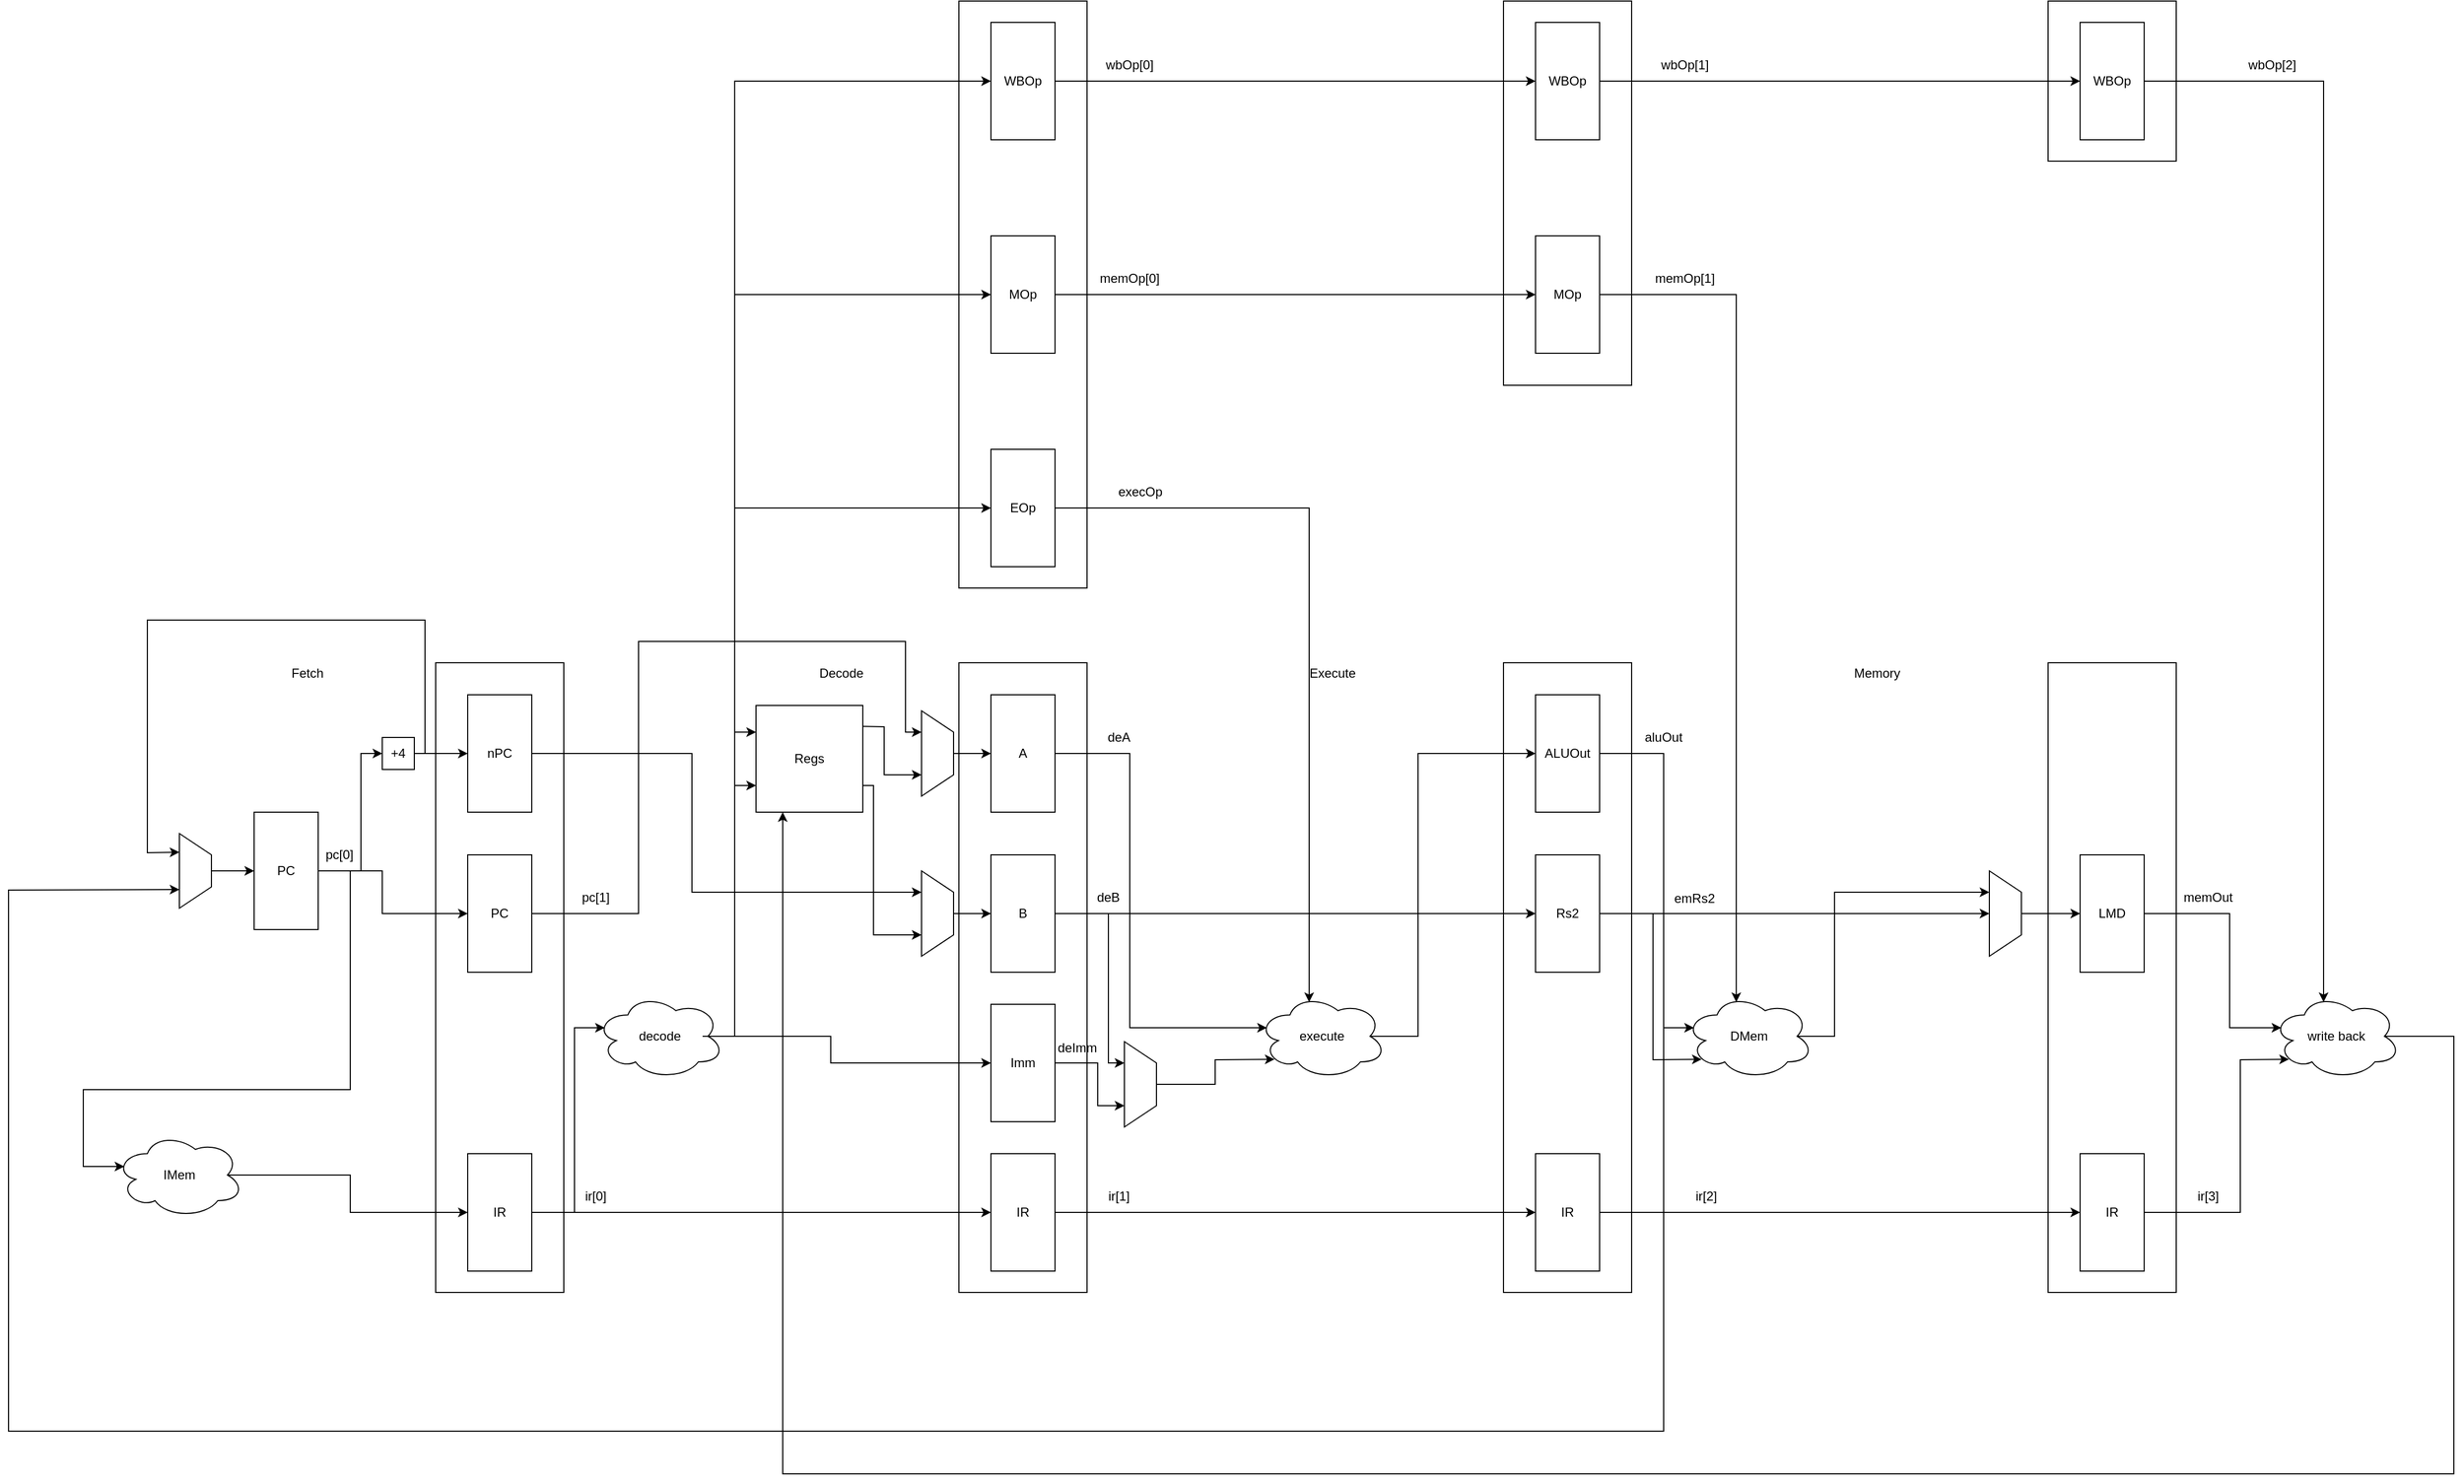 <mxfile version="13.10.9" type="device"><diagram id="rjslfYmRrGvUMFxRgw02" name="Page-1"><mxGraphModel dx="4405" dy="3085" grid="1" gridSize="10" guides="1" tooltips="1" connect="1" arrows="1" fold="1" page="1" pageScale="1" pageWidth="850" pageHeight="1100" math="0" shadow="0"><root><mxCell id="0"/><mxCell id="1" parent="0"/><mxCell id="c0_rUVyCOYq15wX1WuNW-47" value="" style="rounded=0;whiteSpace=wrap;html=1;" parent="1" vertex="1"><mxGeometry x="690" y="-380" width="120" height="550" as="geometry"/></mxCell><mxCell id="c0_rUVyCOYq15wX1WuNW-2" value="" style="rounded=0;whiteSpace=wrap;html=1;" parent="1" vertex="1"><mxGeometry x="200" y="240" width="120" height="590" as="geometry"/></mxCell><mxCell id="c0_rUVyCOYq15wX1WuNW-3" value="PC" style="rounded=0;whiteSpace=wrap;html=1;" parent="1" vertex="1"><mxGeometry x="30" y="380" width="60" height="110" as="geometry"/></mxCell><mxCell id="c0_rUVyCOYq15wX1WuNW-5" value="nPC" style="rounded=0;whiteSpace=wrap;html=1;" parent="1" vertex="1"><mxGeometry x="230" y="270" width="60" height="110" as="geometry"/></mxCell><mxCell id="c0_rUVyCOYq15wX1WuNW-6" value="PC" style="rounded=0;whiteSpace=wrap;html=1;" parent="1" vertex="1"><mxGeometry x="230" y="420" width="60" height="110" as="geometry"/></mxCell><mxCell id="c0_rUVyCOYq15wX1WuNW-7" value="IR" style="rounded=0;whiteSpace=wrap;html=1;" parent="1" vertex="1"><mxGeometry x="230" y="700" width="60" height="110" as="geometry"/></mxCell><mxCell id="c0_rUVyCOYq15wX1WuNW-8" value="" style="endArrow=classic;html=1;exitX=1;exitY=0.5;exitDx=0;exitDy=0;entryX=0;entryY=0.5;entryDx=0;entryDy=0;rounded=0;" parent="1" source="c0_rUVyCOYq15wX1WuNW-3" target="c0_rUVyCOYq15wX1WuNW-6" edge="1"><mxGeometry width="50" height="50" relative="1" as="geometry"><mxPoint x="260" y="650" as="sourcePoint"/><mxPoint x="310" y="600" as="targetPoint"/><Array as="points"><mxPoint x="150" y="435"/><mxPoint x="150" y="475"/></Array></mxGeometry></mxCell><mxCell id="c0_rUVyCOYq15wX1WuNW-9" value="pc[0]" style="text;html=1;strokeColor=none;fillColor=none;align=center;verticalAlign=middle;whiteSpace=wrap;rounded=0;" parent="1" vertex="1"><mxGeometry x="90" y="410" width="40" height="20" as="geometry"/></mxCell><mxCell id="c0_rUVyCOYq15wX1WuNW-11" value="" style="endArrow=classic;html=1;exitX=1;exitY=0.5;exitDx=0;exitDy=0;rounded=0;entryX=0.25;entryY=1;entryDx=0;entryDy=0;" parent="1" source="c0_rUVyCOYq15wX1WuNW-6" target="MYqD2lHEM1IarhBI02Sm-6" edge="1"><mxGeometry width="50" height="50" relative="1" as="geometry"><mxPoint x="340" y="480" as="sourcePoint"/><mxPoint x="631.41" y="530.4" as="targetPoint"/><Array as="points"><mxPoint x="390" y="475"/><mxPoint x="390" y="220"/><mxPoint x="640" y="220"/><mxPoint x="640" y="305"/></Array></mxGeometry></mxCell><mxCell id="c0_rUVyCOYq15wX1WuNW-12" value="pc[1]" style="text;html=1;strokeColor=none;fillColor=none;align=center;verticalAlign=middle;whiteSpace=wrap;rounded=0;" parent="1" vertex="1"><mxGeometry x="330" y="450" width="40" height="20" as="geometry"/></mxCell><mxCell id="c0_rUVyCOYq15wX1WuNW-13" value="Fetch" style="text;html=1;strokeColor=none;fillColor=none;align=center;verticalAlign=middle;whiteSpace=wrap;rounded=0;" parent="1" vertex="1"><mxGeometry x="60" y="240" width="40" height="20" as="geometry"/></mxCell><mxCell id="c0_rUVyCOYq15wX1WuNW-14" value="Decode" style="text;html=1;strokeColor=none;fillColor=none;align=center;verticalAlign=middle;whiteSpace=wrap;rounded=0;" parent="1" vertex="1"><mxGeometry x="560" y="240" width="40" height="20" as="geometry"/></mxCell><mxCell id="c0_rUVyCOYq15wX1WuNW-16" value="" style="rounded=0;whiteSpace=wrap;html=1;" parent="1" vertex="1"><mxGeometry x="690" y="240" width="120" height="590" as="geometry"/></mxCell><mxCell id="c0_rUVyCOYq15wX1WuNW-17" value="A" style="rounded=0;whiteSpace=wrap;html=1;" parent="1" vertex="1"><mxGeometry x="720" y="270" width="60" height="110" as="geometry"/></mxCell><mxCell id="c0_rUVyCOYq15wX1WuNW-18" value="B" style="rounded=0;whiteSpace=wrap;html=1;" parent="1" vertex="1"><mxGeometry x="720" y="420" width="60" height="110" as="geometry"/></mxCell><mxCell id="c0_rUVyCOYq15wX1WuNW-19" value="IR" style="rounded=0;whiteSpace=wrap;html=1;" parent="1" vertex="1"><mxGeometry x="720" y="700" width="60" height="110" as="geometry"/></mxCell><mxCell id="c0_rUVyCOYq15wX1WuNW-21" value="" style="endArrow=classic;html=1;exitX=1;exitY=0.5;exitDx=0;exitDy=0;entryX=0;entryY=0.5;entryDx=0;entryDy=0;rounded=0;" parent="1" source="c0_rUVyCOYq15wX1WuNW-7" target="c0_rUVyCOYq15wX1WuNW-19" edge="1"><mxGeometry width="50" height="50" relative="1" as="geometry"><mxPoint x="350" y="720" as="sourcePoint"/><mxPoint x="540" y="765" as="targetPoint"/><Array as="points"/></mxGeometry></mxCell><mxCell id="c0_rUVyCOYq15wX1WuNW-22" value="ir[0]" style="text;html=1;strokeColor=none;fillColor=none;align=center;verticalAlign=middle;whiteSpace=wrap;rounded=0;" parent="1" vertex="1"><mxGeometry x="330" y="730" width="40" height="20" as="geometry"/></mxCell><mxCell id="c0_rUVyCOYq15wX1WuNW-25" value="+4" style="whiteSpace=wrap;html=1;aspect=fixed;" parent="1" vertex="1"><mxGeometry x="150" y="310" width="30" height="30" as="geometry"/></mxCell><mxCell id="c0_rUVyCOYq15wX1WuNW-27" value="" style="endArrow=classic;html=1;exitX=1;exitY=0.5;exitDx=0;exitDy=0;entryX=0;entryY=0.5;entryDx=0;entryDy=0;rounded=0;" parent="1" source="c0_rUVyCOYq15wX1WuNW-25" target="c0_rUVyCOYq15wX1WuNW-5" edge="1"><mxGeometry width="50" height="50" relative="1" as="geometry"><mxPoint x="140" y="340" as="sourcePoint"/><mxPoint x="280" y="380" as="targetPoint"/><Array as="points"/></mxGeometry></mxCell><mxCell id="c0_rUVyCOYq15wX1WuNW-28" value="" style="endArrow=classic;html=1;exitX=1;exitY=0.5;exitDx=0;exitDy=0;entryX=0;entryY=0.5;entryDx=0;entryDy=0;rounded=0;" parent="1" source="c0_rUVyCOYq15wX1WuNW-3" target="c0_rUVyCOYq15wX1WuNW-25" edge="1"><mxGeometry width="50" height="50" relative="1" as="geometry"><mxPoint x="100" y="445" as="sourcePoint"/><mxPoint x="240" y="485" as="targetPoint"/><Array as="points"><mxPoint x="130" y="435"/><mxPoint x="130" y="325"/></Array></mxGeometry></mxCell><mxCell id="c0_rUVyCOYq15wX1WuNW-29" value="" style="endArrow=classic;html=1;rounded=0;entryX=0.25;entryY=1;entryDx=0;entryDy=0;" parent="1" target="c0_rUVyCOYq15wX1WuNW-44" edge="1"><mxGeometry width="50" height="50" relative="1" as="geometry"><mxPoint x="190" y="325" as="sourcePoint"/><mxPoint x="-40" y="410" as="targetPoint"/><Array as="points"><mxPoint x="190" y="325"/><mxPoint x="190" y="200"/><mxPoint x="-70" y="200"/><mxPoint x="-70" y="418"/></Array></mxGeometry></mxCell><mxCell id="c0_rUVyCOYq15wX1WuNW-30" value="Regs" style="whiteSpace=wrap;html=1;aspect=fixed;" parent="1" vertex="1"><mxGeometry x="500" y="280" width="100" height="100" as="geometry"/></mxCell><mxCell id="c0_rUVyCOYq15wX1WuNW-32" value="" style="endArrow=classic;html=1;exitX=1;exitY=0.75;exitDx=0;exitDy=0;rounded=0;entryX=0.75;entryY=1;entryDx=0;entryDy=0;" parent="1" source="c0_rUVyCOYq15wX1WuNW-30" target="MYqD2lHEM1IarhBI02Sm-10" edge="1"><mxGeometry width="50" height="50" relative="1" as="geometry"><mxPoint x="620" y="360" as="sourcePoint"/><mxPoint x="628.59" y="514.8" as="targetPoint"/><Array as="points"><mxPoint x="610" y="355"/><mxPoint x="610" y="495"/></Array></mxGeometry></mxCell><mxCell id="c0_rUVyCOYq15wX1WuNW-33" value="" style="endArrow=classic;html=1;rounded=0;entryX=0;entryY=0.5;entryDx=0;entryDy=0;exitX=0.5;exitY=0;exitDx=0;exitDy=0;" parent="1" source="MYqD2lHEM1IarhBI02Sm-6" target="c0_rUVyCOYq15wX1WuNW-17" edge="1"><mxGeometry width="50" height="50" relative="1" as="geometry"><mxPoint x="680" y="340" as="sourcePoint"/><mxPoint x="630" y="450" as="targetPoint"/><Array as="points"/></mxGeometry></mxCell><mxCell id="c0_rUVyCOYq15wX1WuNW-34" value="decode" style="ellipse;shape=cloud;whiteSpace=wrap;html=1;" parent="1" vertex="1"><mxGeometry x="350" y="550" width="120" height="80" as="geometry"/></mxCell><mxCell id="c0_rUVyCOYq15wX1WuNW-35" value="" style="endArrow=classic;html=1;exitX=1;exitY=0.5;exitDx=0;exitDy=0;entryX=0.07;entryY=0.4;entryDx=0;entryDy=0;rounded=0;entryPerimeter=0;" parent="1" source="c0_rUVyCOYq15wX1WuNW-7" target="c0_rUVyCOYq15wX1WuNW-34" edge="1"><mxGeometry width="50" height="50" relative="1" as="geometry"><mxPoint x="300" y="765" as="sourcePoint"/><mxPoint x="730" y="765" as="targetPoint"/><Array as="points"><mxPoint x="330" y="755"/><mxPoint x="330" y="582"/></Array></mxGeometry></mxCell><mxCell id="c0_rUVyCOYq15wX1WuNW-36" value="" style="endArrow=classic;html=1;exitX=0.875;exitY=0.5;exitDx=0;exitDy=0;entryX=0;entryY=0.25;entryDx=0;entryDy=0;rounded=0;exitPerimeter=0;" parent="1" source="c0_rUVyCOYq15wX1WuNW-34" target="c0_rUVyCOYq15wX1WuNW-30" edge="1"><mxGeometry width="50" height="50" relative="1" as="geometry"><mxPoint x="300" y="765" as="sourcePoint"/><mxPoint x="368.4" y="592" as="targetPoint"/><Array as="points"><mxPoint x="480" y="590"/><mxPoint x="480" y="305"/></Array></mxGeometry></mxCell><mxCell id="c0_rUVyCOYq15wX1WuNW-37" value="" style="endArrow=classic;html=1;exitX=0.875;exitY=0.5;exitDx=0;exitDy=0;entryX=0;entryY=0.75;entryDx=0;entryDy=0;rounded=0;exitPerimeter=0;" parent="1" source="c0_rUVyCOYq15wX1WuNW-34" target="c0_rUVyCOYq15wX1WuNW-30" edge="1"><mxGeometry width="50" height="50" relative="1" as="geometry"><mxPoint x="465" y="600" as="sourcePoint"/><mxPoint x="510" y="315" as="targetPoint"/><Array as="points"><mxPoint x="480" y="590"/><mxPoint x="480" y="355"/></Array></mxGeometry></mxCell><mxCell id="c0_rUVyCOYq15wX1WuNW-41" value="IMem" style="ellipse;shape=cloud;whiteSpace=wrap;html=1;" parent="1" vertex="1"><mxGeometry x="-100" y="680" width="120" height="80" as="geometry"/></mxCell><mxCell id="c0_rUVyCOYq15wX1WuNW-42" value="" style="endArrow=classic;html=1;exitX=1;exitY=0.5;exitDx=0;exitDy=0;entryX=0.07;entryY=0.4;entryDx=0;entryDy=0;rounded=0;entryPerimeter=0;" parent="1" source="c0_rUVyCOYq15wX1WuNW-3" target="c0_rUVyCOYq15wX1WuNW-41" edge="1"><mxGeometry width="50" height="50" relative="1" as="geometry"><mxPoint x="100" y="445" as="sourcePoint"/><mxPoint x="160" y="335" as="targetPoint"/><Array as="points"><mxPoint x="120" y="435"/><mxPoint x="120" y="640"/><mxPoint x="-130" y="640"/><mxPoint x="-130" y="712"/></Array></mxGeometry></mxCell><mxCell id="c0_rUVyCOYq15wX1WuNW-43" value="" style="endArrow=classic;html=1;exitX=0.875;exitY=0.5;exitDx=0;exitDy=0;entryX=0;entryY=0.5;entryDx=0;entryDy=0;rounded=0;exitPerimeter=0;" parent="1" source="c0_rUVyCOYq15wX1WuNW-41" target="c0_rUVyCOYq15wX1WuNW-7" edge="1"><mxGeometry width="50" height="50" relative="1" as="geometry"><mxPoint x="20" y="707.5" as="sourcePoint"/><mxPoint x="65" y="472.5" as="targetPoint"/><Array as="points"><mxPoint x="120" y="720"/><mxPoint x="120" y="755"/></Array></mxGeometry></mxCell><mxCell id="c0_rUVyCOYq15wX1WuNW-44" value="" style="shape=trapezoid;perimeter=trapezoidPerimeter;whiteSpace=wrap;html=1;fixedSize=1;rotation=90;" parent="1" vertex="1"><mxGeometry x="-60" y="420" width="70" height="30" as="geometry"/></mxCell><mxCell id="c0_rUVyCOYq15wX1WuNW-45" value="" style="endArrow=classic;html=1;exitX=0.5;exitY=0;exitDx=0;exitDy=0;entryX=0;entryY=0.5;entryDx=0;entryDy=0;rounded=0;" parent="1" source="c0_rUVyCOYq15wX1WuNW-44" target="c0_rUVyCOYq15wX1WuNW-3" edge="1"><mxGeometry width="50" height="50" relative="1" as="geometry"><mxPoint x="100" y="445" as="sourcePoint"/><mxPoint x="160" y="335" as="targetPoint"/><Array as="points"/></mxGeometry></mxCell><mxCell id="c0_rUVyCOYq15wX1WuNW-46" value="EOp" style="rounded=0;whiteSpace=wrap;html=1;" parent="1" vertex="1"><mxGeometry x="720" y="40" width="60" height="110" as="geometry"/></mxCell><mxCell id="c0_rUVyCOYq15wX1WuNW-48" value="MOp" style="rounded=0;whiteSpace=wrap;html=1;" parent="1" vertex="1"><mxGeometry x="720" y="-160" width="60" height="110" as="geometry"/></mxCell><mxCell id="c0_rUVyCOYq15wX1WuNW-49" value="WBOp" style="rounded=0;whiteSpace=wrap;html=1;" parent="1" vertex="1"><mxGeometry x="720" y="-360" width="60" height="110" as="geometry"/></mxCell><mxCell id="c0_rUVyCOYq15wX1WuNW-50" value="" style="endArrow=classic;html=1;exitX=0.875;exitY=0.5;exitDx=0;exitDy=0;entryX=0;entryY=0.5;entryDx=0;entryDy=0;rounded=0;exitPerimeter=0;" parent="1" source="c0_rUVyCOYq15wX1WuNW-34" target="c0_rUVyCOYq15wX1WuNW-46" edge="1"><mxGeometry width="50" height="50" relative="1" as="geometry"><mxPoint x="465.0" y="600" as="sourcePoint"/><mxPoint x="510.0" y="315" as="targetPoint"/><Array as="points"><mxPoint x="480" y="590"/><mxPoint x="480" y="95"/></Array></mxGeometry></mxCell><mxCell id="c0_rUVyCOYq15wX1WuNW-51" value="" style="endArrow=classic;html=1;exitX=0.875;exitY=0.5;exitDx=0;exitDy=0;entryX=0;entryY=0.5;entryDx=0;entryDy=0;rounded=0;exitPerimeter=0;" parent="1" source="c0_rUVyCOYq15wX1WuNW-34" target="c0_rUVyCOYq15wX1WuNW-48" edge="1"><mxGeometry width="50" height="50" relative="1" as="geometry"><mxPoint x="465.0" y="600" as="sourcePoint"/><mxPoint x="730.0" y="105" as="targetPoint"/><Array as="points"><mxPoint x="480" y="590"/><mxPoint x="480" y="-105"/></Array></mxGeometry></mxCell><mxCell id="c0_rUVyCOYq15wX1WuNW-52" value="" style="endArrow=classic;html=1;exitX=0.833;exitY=0.5;exitDx=0;exitDy=0;entryX=0;entryY=0.5;entryDx=0;entryDy=0;rounded=0;exitPerimeter=0;" parent="1" source="c0_rUVyCOYq15wX1WuNW-34" target="c0_rUVyCOYq15wX1WuNW-49" edge="1"><mxGeometry width="50" height="50" relative="1" as="geometry"><mxPoint x="465.0" y="600" as="sourcePoint"/><mxPoint x="730.0" y="-95" as="targetPoint"/><Array as="points"><mxPoint x="480" y="590"/><mxPoint x="480" y="-305"/></Array></mxGeometry></mxCell><mxCell id="c0_rUVyCOYq15wX1WuNW-53" value="" style="endArrow=classic;html=1;exitX=1;exitY=0.5;exitDx=0;exitDy=0;rounded=0;entryX=0.25;entryY=1;entryDx=0;entryDy=0;" parent="1" source="c0_rUVyCOYq15wX1WuNW-5" target="MYqD2lHEM1IarhBI02Sm-10" edge="1"><mxGeometry width="50" height="50" relative="1" as="geometry"><mxPoint x="300.0" y="485" as="sourcePoint"/><mxPoint x="629.79" y="494.0" as="targetPoint"/><Array as="points"><mxPoint x="440" y="325"/><mxPoint x="440" y="455"/></Array></mxGeometry></mxCell><mxCell id="c0_rUVyCOYq15wX1WuNW-55" value="Execute" style="text;html=1;strokeColor=none;fillColor=none;align=center;verticalAlign=middle;whiteSpace=wrap;rounded=0;" parent="1" vertex="1"><mxGeometry x="1020" y="240" width="40" height="20" as="geometry"/></mxCell><mxCell id="c0_rUVyCOYq15wX1WuNW-56" value="" style="rounded=0;whiteSpace=wrap;html=1;" parent="1" vertex="1"><mxGeometry x="1200" y="240" width="120" height="590" as="geometry"/></mxCell><mxCell id="c0_rUVyCOYq15wX1WuNW-57" value="ALUOut" style="rounded=0;whiteSpace=wrap;html=1;" parent="1" vertex="1"><mxGeometry x="1230" y="270" width="60" height="110" as="geometry"/></mxCell><mxCell id="c0_rUVyCOYq15wX1WuNW-58" value="Rs2" style="rounded=0;whiteSpace=wrap;html=1;" parent="1" vertex="1"><mxGeometry x="1230" y="420" width="60" height="110" as="geometry"/></mxCell><mxCell id="c0_rUVyCOYq15wX1WuNW-59" value="IR" style="rounded=0;whiteSpace=wrap;html=1;" parent="1" vertex="1"><mxGeometry x="1230" y="700" width="60" height="110" as="geometry"/></mxCell><mxCell id="c0_rUVyCOYq15wX1WuNW-64" value="execute" style="ellipse;shape=cloud;whiteSpace=wrap;html=1;" parent="1" vertex="1"><mxGeometry x="970" y="550" width="120" height="80" as="geometry"/></mxCell><mxCell id="c0_rUVyCOYq15wX1WuNW-65" value="" style="endArrow=classic;html=1;exitX=0.875;exitY=0.5;exitDx=0;exitDy=0;entryX=0;entryY=0.5;entryDx=0;entryDy=0;rounded=0;exitPerimeter=0;" parent="1" source="c0_rUVyCOYq15wX1WuNW-64" target="c0_rUVyCOYq15wX1WuNW-57" edge="1"><mxGeometry width="50" height="50" relative="1" as="geometry"><mxPoint x="810" y="765" as="sourcePoint"/><mxPoint x="1010.0" y="305" as="targetPoint"/><Array as="points"><mxPoint x="1120" y="590"/><mxPoint x="1120" y="325"/></Array></mxGeometry></mxCell><mxCell id="c0_rUVyCOYq15wX1WuNW-66" value="" style="endArrow=classic;html=1;exitX=1;exitY=0.5;exitDx=0;exitDy=0;entryX=0;entryY=0.5;entryDx=0;entryDy=0;rounded=0;" parent="1" source="c0_rUVyCOYq15wX1WuNW-18" target="c0_rUVyCOYq15wX1WuNW-58" edge="1"><mxGeometry width="50" height="50" relative="1" as="geometry"><mxPoint x="975" y="600" as="sourcePoint"/><mxPoint x="1140" y="522.5" as="targetPoint"/><Array as="points"/></mxGeometry></mxCell><mxCell id="c0_rUVyCOYq15wX1WuNW-69" value="" style="endArrow=classic;html=1;exitX=1;exitY=0.5;exitDx=0;exitDy=0;entryX=0.4;entryY=0.1;entryDx=0;entryDy=0;rounded=0;entryPerimeter=0;" parent="1" source="c0_rUVyCOYq15wX1WuNW-46" target="c0_rUVyCOYq15wX1WuNW-64" edge="1"><mxGeometry width="50" height="50" relative="1" as="geometry"><mxPoint x="465" y="600" as="sourcePoint"/><mxPoint x="730" y="105" as="targetPoint"/><Array as="points"><mxPoint x="1018" y="95"/></Array></mxGeometry></mxCell><mxCell id="c0_rUVyCOYq15wX1WuNW-70" value="" style="endArrow=classic;html=1;exitX=1;exitY=0.5;exitDx=0;exitDy=0;rounded=0;entryX=0.07;entryY=0.4;entryDx=0;entryDy=0;entryPerimeter=0;" parent="1" source="c0_rUVyCOYq15wX1WuNW-17" target="c0_rUVyCOYq15wX1WuNW-64" edge="1"><mxGeometry width="50" height="50" relative="1" as="geometry"><mxPoint x="300" y="335" as="sourcePoint"/><mxPoint x="640" y="497.5" as="targetPoint"/><Array as="points"><mxPoint x="850" y="325"/><mxPoint x="850" y="582"/></Array></mxGeometry></mxCell><mxCell id="c0_rUVyCOYq15wX1WuNW-71" value="" style="endArrow=classic;html=1;exitX=1;exitY=0.5;exitDx=0;exitDy=0;rounded=0;entryX=0.25;entryY=1;entryDx=0;entryDy=0;" parent="1" source="c0_rUVyCOYq15wX1WuNW-18" target="MYqD2lHEM1IarhBI02Sm-2" edge="1"><mxGeometry width="50" height="50" relative="1" as="geometry"><mxPoint x="300.0" y="485" as="sourcePoint"/><mxPoint x="640.0" y="532.5" as="targetPoint"/><Array as="points"><mxPoint x="830" y="475"/><mxPoint x="830" y="615"/></Array></mxGeometry></mxCell><mxCell id="c0_rUVyCOYq15wX1WuNW-72" value="" style="endArrow=classic;html=1;entryX=0;entryY=0.5;entryDx=0;entryDy=0;rounded=0;exitX=1;exitY=0.5;exitDx=0;exitDy=0;" parent="1" source="c0_rUVyCOYq15wX1WuNW-19" target="c0_rUVyCOYq15wX1WuNW-59" edge="1"><mxGeometry width="50" height="50" relative="1" as="geometry"><mxPoint x="780" y="752" as="sourcePoint"/><mxPoint x="1220" y="751.91" as="targetPoint"/><Array as="points"/></mxGeometry></mxCell><mxCell id="c0_rUVyCOYq15wX1WuNW-73" value="ir[1]" style="text;html=1;strokeColor=none;fillColor=none;align=center;verticalAlign=middle;whiteSpace=wrap;rounded=0;" parent="1" vertex="1"><mxGeometry x="820" y="730" width="40" height="20" as="geometry"/></mxCell><mxCell id="c0_rUVyCOYq15wX1WuNW-74" value="execOp" style="text;html=1;strokeColor=none;fillColor=none;align=center;verticalAlign=middle;whiteSpace=wrap;rounded=0;" parent="1" vertex="1"><mxGeometry x="840" y="70" width="40" height="20" as="geometry"/></mxCell><mxCell id="c0_rUVyCOYq15wX1WuNW-75" value="deA" style="text;html=1;strokeColor=none;fillColor=none;align=center;verticalAlign=middle;whiteSpace=wrap;rounded=0;" parent="1" vertex="1"><mxGeometry x="820" y="300" width="40" height="20" as="geometry"/></mxCell><mxCell id="c0_rUVyCOYq15wX1WuNW-76" value="deB" style="text;html=1;strokeColor=none;fillColor=none;align=center;verticalAlign=middle;whiteSpace=wrap;rounded=0;" parent="1" vertex="1"><mxGeometry x="810" y="450" width="40" height="20" as="geometry"/></mxCell><mxCell id="c0_rUVyCOYq15wX1WuNW-78" value="" style="rounded=0;whiteSpace=wrap;html=1;" parent="1" vertex="1"><mxGeometry x="1200" y="-380" width="120" height="360" as="geometry"/></mxCell><mxCell id="c0_rUVyCOYq15wX1WuNW-79" value="MOp" style="rounded=0;whiteSpace=wrap;html=1;" parent="1" vertex="1"><mxGeometry x="1230" y="-160" width="60" height="110" as="geometry"/></mxCell><mxCell id="c0_rUVyCOYq15wX1WuNW-80" value="WBOp" style="rounded=0;whiteSpace=wrap;html=1;" parent="1" vertex="1"><mxGeometry x="1230" y="-360" width="60" height="110" as="geometry"/></mxCell><mxCell id="c0_rUVyCOYq15wX1WuNW-82" value="" style="endArrow=classic;html=1;entryX=0;entryY=0.5;entryDx=0;entryDy=0;rounded=0;exitX=1;exitY=0.5;exitDx=0;exitDy=0;" parent="1" source="c0_rUVyCOYq15wX1WuNW-48" target="c0_rUVyCOYq15wX1WuNW-79" edge="1"><mxGeometry width="50" height="50" relative="1" as="geometry"><mxPoint x="780.0" y="-105" as="sourcePoint"/><mxPoint x="1230" y="-105" as="targetPoint"/><Array as="points"/></mxGeometry></mxCell><mxCell id="c0_rUVyCOYq15wX1WuNW-83" value="memOp[0]" style="text;html=1;strokeColor=none;fillColor=none;align=center;verticalAlign=middle;whiteSpace=wrap;rounded=0;" parent="1" vertex="1"><mxGeometry x="830" y="-130" width="40" height="20" as="geometry"/></mxCell><mxCell id="c0_rUVyCOYq15wX1WuNW-90" value="" style="endArrow=classic;html=1;entryX=0;entryY=0.5;entryDx=0;entryDy=0;rounded=0;exitX=1;exitY=0.5;exitDx=0;exitDy=0;" parent="1" source="c0_rUVyCOYq15wX1WuNW-49" target="c0_rUVyCOYq15wX1WuNW-80" edge="1"><mxGeometry width="50" height="50" relative="1" as="geometry"><mxPoint x="780" y="-305" as="sourcePoint"/><mxPoint x="1230" y="-305" as="targetPoint"/><Array as="points"/></mxGeometry></mxCell><mxCell id="c0_rUVyCOYq15wX1WuNW-91" value="wbOp[0]" style="text;html=1;strokeColor=none;fillColor=none;align=center;verticalAlign=middle;whiteSpace=wrap;rounded=0;" parent="1" vertex="1"><mxGeometry x="830" y="-330" width="40" height="20" as="geometry"/></mxCell><mxCell id="c0_rUVyCOYq15wX1WuNW-92" value="" style="endArrow=classic;html=1;exitX=0.875;exitY=0.5;exitDx=0;exitDy=0;entryX=0;entryY=0.5;entryDx=0;entryDy=0;rounded=0;exitPerimeter=0;" parent="1" source="c0_rUVyCOYq15wX1WuNW-34" target="MYqD2lHEM1IarhBI02Sm-1" edge="1"><mxGeometry width="50" height="50" relative="1" as="geometry"><mxPoint x="465.0" y="600" as="sourcePoint"/><mxPoint x="510.0" y="365" as="targetPoint"/><Array as="points"><mxPoint x="570" y="590"/><mxPoint x="570" y="615"/></Array></mxGeometry></mxCell><mxCell id="c0_rUVyCOYq15wX1WuNW-93" value="Memory" style="text;html=1;strokeColor=none;fillColor=none;align=center;verticalAlign=middle;whiteSpace=wrap;rounded=0;" parent="1" vertex="1"><mxGeometry x="1530" y="240" width="40" height="20" as="geometry"/></mxCell><mxCell id="c0_rUVyCOYq15wX1WuNW-94" value="" style="rounded=0;whiteSpace=wrap;html=1;" parent="1" vertex="1"><mxGeometry x="1710" y="240" width="120" height="590" as="geometry"/></mxCell><mxCell id="c0_rUVyCOYq15wX1WuNW-96" value="LMD" style="rounded=0;whiteSpace=wrap;html=1;" parent="1" vertex="1"><mxGeometry x="1740" y="420" width="60" height="110" as="geometry"/></mxCell><mxCell id="c0_rUVyCOYq15wX1WuNW-97" value="IR" style="rounded=0;whiteSpace=wrap;html=1;" parent="1" vertex="1"><mxGeometry x="1740" y="700" width="60" height="110" as="geometry"/></mxCell><mxCell id="c0_rUVyCOYq15wX1WuNW-98" value="DMem" style="ellipse;shape=cloud;whiteSpace=wrap;html=1;" parent="1" vertex="1"><mxGeometry x="1370" y="550" width="120" height="80" as="geometry"/></mxCell><mxCell id="c0_rUVyCOYq15wX1WuNW-99" value="" style="endArrow=classic;html=1;exitX=0.875;exitY=0.5;exitDx=0;exitDy=0;rounded=0;exitPerimeter=0;entryX=0.25;entryY=1;entryDx=0;entryDy=0;" parent="1" source="c0_rUVyCOYq15wX1WuNW-98" target="c0_rUVyCOYq15wX1WuNW-108" edge="1"><mxGeometry width="50" height="50" relative="1" as="geometry"><mxPoint x="1320" y="765" as="sourcePoint"/><mxPoint x="1650" y="460" as="targetPoint"/><Array as="points"><mxPoint x="1510" y="590"/><mxPoint x="1510" y="455"/></Array></mxGeometry></mxCell><mxCell id="c0_rUVyCOYq15wX1WuNW-100" value="" style="endArrow=classic;html=1;exitX=1;exitY=0.5;exitDx=0;exitDy=0;rounded=0;entryX=0.5;entryY=1;entryDx=0;entryDy=0;" parent="1" target="c0_rUVyCOYq15wX1WuNW-108" edge="1"><mxGeometry width="50" height="50" relative="1" as="geometry"><mxPoint x="1290" y="475" as="sourcePoint"/><mxPoint x="1590" y="475" as="targetPoint"/><Array as="points"/></mxGeometry></mxCell><mxCell id="c0_rUVyCOYq15wX1WuNW-101" value="" style="endArrow=classic;html=1;exitX=1;exitY=0.5;exitDx=0;exitDy=0;entryX=0.4;entryY=0.1;entryDx=0;entryDy=0;rounded=0;entryPerimeter=0;" parent="1" source="c0_rUVyCOYq15wX1WuNW-79" target="c0_rUVyCOYq15wX1WuNW-98" edge="1"><mxGeometry width="50" height="50" relative="1" as="geometry"><mxPoint x="1290" y="95" as="sourcePoint"/><mxPoint x="1240" y="105" as="targetPoint"/><Array as="points"><mxPoint x="1418" y="-105"/></Array></mxGeometry></mxCell><mxCell id="c0_rUVyCOYq15wX1WuNW-102" value="" style="endArrow=classic;html=1;entryX=0;entryY=0.5;entryDx=0;entryDy=0;rounded=0;exitX=1;exitY=0.5;exitDx=0;exitDy=0;" parent="1" target="c0_rUVyCOYq15wX1WuNW-97" edge="1"><mxGeometry width="50" height="50" relative="1" as="geometry"><mxPoint x="1290" y="755" as="sourcePoint"/><mxPoint x="1730" y="751.91" as="targetPoint"/><Array as="points"/></mxGeometry></mxCell><mxCell id="c0_rUVyCOYq15wX1WuNW-103" value="ir[2]" style="text;html=1;strokeColor=none;fillColor=none;align=center;verticalAlign=middle;whiteSpace=wrap;rounded=0;" parent="1" vertex="1"><mxGeometry x="1370" y="730" width="40" height="20" as="geometry"/></mxCell><mxCell id="c0_rUVyCOYq15wX1WuNW-104" value="memOp[1]" style="text;html=1;strokeColor=none;fillColor=none;align=center;verticalAlign=middle;whiteSpace=wrap;rounded=0;" parent="1" vertex="1"><mxGeometry x="1350" y="-130" width="40" height="20" as="geometry"/></mxCell><mxCell id="c0_rUVyCOYq15wX1WuNW-105" value="aluOut" style="text;html=1;strokeColor=none;fillColor=none;align=center;verticalAlign=middle;whiteSpace=wrap;rounded=0;" parent="1" vertex="1"><mxGeometry x="1330" y="300" width="40" height="20" as="geometry"/></mxCell><mxCell id="c0_rUVyCOYq15wX1WuNW-108" value="" style="shape=trapezoid;perimeter=trapezoidPerimeter;whiteSpace=wrap;html=1;fixedSize=1;rotation=90;" parent="1" vertex="1"><mxGeometry x="1630" y="460" width="80" height="30" as="geometry"/></mxCell><mxCell id="c0_rUVyCOYq15wX1WuNW-109" value="" style="endArrow=classic;html=1;exitX=0.5;exitY=0;exitDx=0;exitDy=0;rounded=0;entryX=0;entryY=0.5;entryDx=0;entryDy=0;" parent="1" source="c0_rUVyCOYq15wX1WuNW-108" target="c0_rUVyCOYq15wX1WuNW-96" edge="1"><mxGeometry width="50" height="50" relative="1" as="geometry"><mxPoint x="1300" y="485" as="sourcePoint"/><mxPoint x="1600" y="485" as="targetPoint"/><Array as="points"/></mxGeometry></mxCell><mxCell id="c0_rUVyCOYq15wX1WuNW-113" value="" style="rounded=0;whiteSpace=wrap;html=1;" parent="1" vertex="1"><mxGeometry x="1710" y="-380" width="120" height="150" as="geometry"/></mxCell><mxCell id="c0_rUVyCOYq15wX1WuNW-114" value="WBOp" style="rounded=0;whiteSpace=wrap;html=1;" parent="1" vertex="1"><mxGeometry x="1740" y="-360" width="60" height="110" as="geometry"/></mxCell><mxCell id="c0_rUVyCOYq15wX1WuNW-115" value="" style="endArrow=classic;html=1;entryX=0;entryY=0.5;entryDx=0;entryDy=0;rounded=0;exitX=1;exitY=0.5;exitDx=0;exitDy=0;" parent="1" source="c0_rUVyCOYq15wX1WuNW-80" target="c0_rUVyCOYq15wX1WuNW-114" edge="1"><mxGeometry width="50" height="50" relative="1" as="geometry"><mxPoint x="1300" y="-305" as="sourcePoint"/><mxPoint x="1750" y="-305" as="targetPoint"/><Array as="points"/></mxGeometry></mxCell><mxCell id="c0_rUVyCOYq15wX1WuNW-116" value="wbOp[1]" style="text;html=1;strokeColor=none;fillColor=none;align=center;verticalAlign=middle;whiteSpace=wrap;rounded=0;" parent="1" vertex="1"><mxGeometry x="1350" y="-330" width="40" height="20" as="geometry"/></mxCell><mxCell id="c0_rUVyCOYq15wX1WuNW-117" value="" style="endArrow=classic;html=1;exitX=1;exitY=0.5;exitDx=0;exitDy=0;entryX=0.07;entryY=0.4;entryDx=0;entryDy=0;rounded=0;entryPerimeter=0;" parent="1" source="c0_rUVyCOYq15wX1WuNW-57" target="c0_rUVyCOYq15wX1WuNW-98" edge="1"><mxGeometry width="50" height="50" relative="1" as="geometry"><mxPoint x="1300" y="-95" as="sourcePoint"/><mxPoint x="1428.0" y="568" as="targetPoint"/><Array as="points"><mxPoint x="1350" y="325"/><mxPoint x="1350" y="582"/></Array></mxGeometry></mxCell><mxCell id="c0_rUVyCOYq15wX1WuNW-118" value="" style="endArrow=classic;html=1;exitX=1;exitY=0.5;exitDx=0;exitDy=0;entryX=0.13;entryY=0.77;entryDx=0;entryDy=0;rounded=0;entryPerimeter=0;" parent="1" source="c0_rUVyCOYq15wX1WuNW-58" target="c0_rUVyCOYq15wX1WuNW-98" edge="1"><mxGeometry width="50" height="50" relative="1" as="geometry"><mxPoint x="1300" y="335" as="sourcePoint"/><mxPoint x="1388.4" y="592" as="targetPoint"/><Array as="points"><mxPoint x="1340" y="475"/><mxPoint x="1340" y="612"/></Array></mxGeometry></mxCell><mxCell id="c0_rUVyCOYq15wX1WuNW-120" value="emRs2" style="text;html=1;strokeColor=none;fillColor=none;align=center;verticalAlign=middle;whiteSpace=wrap;rounded=0;" parent="1" vertex="1"><mxGeometry x="1359" y="451" width="40" height="20" as="geometry"/></mxCell><mxCell id="c0_rUVyCOYq15wX1WuNW-122" value="" style="endArrow=classic;html=1;exitX=1;exitY=0.5;exitDx=0;exitDy=0;rounded=0;entryX=0.75;entryY=1;entryDx=0;entryDy=0;" parent="1" source="c0_rUVyCOYq15wX1WuNW-57" target="c0_rUVyCOYq15wX1WuNW-44" edge="1"><mxGeometry width="50" height="50" relative="1" as="geometry"><mxPoint x="1300" y="335" as="sourcePoint"/><mxPoint x="-184" y="960" as="targetPoint"/><Array as="points"><mxPoint x="1350" y="325"/><mxPoint x="1350" y="960"/><mxPoint x="-200" y="960"/><mxPoint x="-200" y="453"/></Array></mxGeometry></mxCell><mxCell id="c0_rUVyCOYq15wX1WuNW-124" value="write back" style="ellipse;shape=cloud;whiteSpace=wrap;html=1;" parent="1" vertex="1"><mxGeometry x="1920" y="550" width="120" height="80" as="geometry"/></mxCell><mxCell id="c0_rUVyCOYq15wX1WuNW-125" value="" style="endArrow=classic;html=1;exitX=1;exitY=0.5;exitDx=0;exitDy=0;entryX=0.4;entryY=0.1;entryDx=0;entryDy=0;rounded=0;entryPerimeter=0;" parent="1" source="c0_rUVyCOYq15wX1WuNW-114" target="c0_rUVyCOYq15wX1WuNW-124" edge="1"><mxGeometry width="50" height="50" relative="1" as="geometry"><mxPoint x="1840" y="-105" as="sourcePoint"/><mxPoint x="1790" y="105" as="targetPoint"/><Array as="points"><mxPoint x="1968" y="-305"/></Array></mxGeometry></mxCell><mxCell id="c0_rUVyCOYq15wX1WuNW-126" value="wbOp[2]" style="text;html=1;strokeColor=none;fillColor=none;align=center;verticalAlign=middle;whiteSpace=wrap;rounded=0;" parent="1" vertex="1"><mxGeometry x="1900" y="-330" width="40" height="20" as="geometry"/></mxCell><mxCell id="c0_rUVyCOYq15wX1WuNW-127" value="" style="endArrow=classic;html=1;exitX=1;exitY=0.5;exitDx=0;exitDy=0;rounded=0;entryX=0.07;entryY=0.4;entryDx=0;entryDy=0;entryPerimeter=0;" parent="1" source="c0_rUVyCOYq15wX1WuNW-96" target="c0_rUVyCOYq15wX1WuNW-124" edge="1"><mxGeometry width="50" height="50" relative="1" as="geometry"><mxPoint x="1695" y="485" as="sourcePoint"/><mxPoint x="1750" y="485" as="targetPoint"/><Array as="points"><mxPoint x="1880" y="475"/><mxPoint x="1880" y="582"/></Array></mxGeometry></mxCell><mxCell id="c0_rUVyCOYq15wX1WuNW-128" value="" style="endArrow=classic;html=1;entryX=0.13;entryY=0.77;entryDx=0;entryDy=0;rounded=0;exitX=1;exitY=0.5;exitDx=0;exitDy=0;entryPerimeter=0;" parent="1" source="c0_rUVyCOYq15wX1WuNW-97" target="c0_rUVyCOYq15wX1WuNW-124" edge="1"><mxGeometry width="50" height="50" relative="1" as="geometry"><mxPoint x="1300" y="765" as="sourcePoint"/><mxPoint x="1750" y="765" as="targetPoint"/><Array as="points"><mxPoint x="1890" y="755"/><mxPoint x="1890" y="612"/></Array></mxGeometry></mxCell><mxCell id="c0_rUVyCOYq15wX1WuNW-129" value="memOut" style="text;html=1;strokeColor=none;fillColor=none;align=center;verticalAlign=middle;whiteSpace=wrap;rounded=0;" parent="1" vertex="1"><mxGeometry x="1840" y="450" width="40" height="20" as="geometry"/></mxCell><mxCell id="c0_rUVyCOYq15wX1WuNW-130" value="ir[3]" style="text;html=1;strokeColor=none;fillColor=none;align=center;verticalAlign=middle;whiteSpace=wrap;rounded=0;" parent="1" vertex="1"><mxGeometry x="1840" y="730" width="40" height="20" as="geometry"/></mxCell><mxCell id="c0_rUVyCOYq15wX1WuNW-132" value="" style="endArrow=classic;html=1;rounded=0;entryX=0.25;entryY=1;entryDx=0;entryDy=0;exitX=0.875;exitY=0.5;exitDx=0;exitDy=0;exitPerimeter=0;" parent="1" source="c0_rUVyCOYq15wX1WuNW-124" target="c0_rUVyCOYq15wX1WuNW-30" edge="1"><mxGeometry width="50" height="50" relative="1" as="geometry"><mxPoint x="2020" y="590" as="sourcePoint"/><mxPoint x="700" y="717.5" as="targetPoint"/><Array as="points"><mxPoint x="2090" y="590"/><mxPoint x="2090" y="1000"/><mxPoint x="525" y="1000"/></Array></mxGeometry></mxCell><mxCell id="MYqD2lHEM1IarhBI02Sm-1" value="Imm" style="rounded=0;whiteSpace=wrap;html=1;" vertex="1" parent="1"><mxGeometry x="720" y="560" width="60" height="110" as="geometry"/></mxCell><mxCell id="MYqD2lHEM1IarhBI02Sm-2" value="" style="shape=trapezoid;perimeter=trapezoidPerimeter;whiteSpace=wrap;html=1;fixedSize=1;rotation=90;" vertex="1" parent="1"><mxGeometry x="820" y="620" width="80" height="30" as="geometry"/></mxCell><mxCell id="MYqD2lHEM1IarhBI02Sm-3" value="" style="endArrow=classic;html=1;rounded=0;entryX=0.75;entryY=1;entryDx=0;entryDy=0;exitX=1;exitY=0.5;exitDx=0;exitDy=0;" edge="1" parent="1" source="MYqD2lHEM1IarhBI02Sm-1" target="MYqD2lHEM1IarhBI02Sm-2"><mxGeometry width="50" height="50" relative="1" as="geometry"><mxPoint x="790" y="485" as="sourcePoint"/><mxPoint x="855" y="625" as="targetPoint"/><Array as="points"><mxPoint x="820" y="615"/><mxPoint x="820" y="655"/></Array></mxGeometry></mxCell><mxCell id="MYqD2lHEM1IarhBI02Sm-4" value="" style="endArrow=classic;html=1;rounded=0;entryX=0.13;entryY=0.77;entryDx=0;entryDy=0;exitX=0.5;exitY=0;exitDx=0;exitDy=0;entryPerimeter=0;" edge="1" parent="1" source="MYqD2lHEM1IarhBI02Sm-2" target="c0_rUVyCOYq15wX1WuNW-64"><mxGeometry width="50" height="50" relative="1" as="geometry"><mxPoint x="790" y="625" as="sourcePoint"/><mxPoint x="855" y="665" as="targetPoint"/><Array as="points"><mxPoint x="930" y="635"/><mxPoint x="930" y="612"/></Array></mxGeometry></mxCell><mxCell id="MYqD2lHEM1IarhBI02Sm-5" value="deImm" style="text;html=1;strokeColor=none;fillColor=none;align=center;verticalAlign=middle;whiteSpace=wrap;rounded=0;" vertex="1" parent="1"><mxGeometry x="781" y="591" width="40" height="20" as="geometry"/></mxCell><mxCell id="MYqD2lHEM1IarhBI02Sm-6" value="" style="shape=trapezoid;perimeter=trapezoidPerimeter;whiteSpace=wrap;html=1;fixedSize=1;rotation=90;" vertex="1" parent="1"><mxGeometry x="630" y="310" width="80" height="30" as="geometry"/></mxCell><mxCell id="MYqD2lHEM1IarhBI02Sm-8" value="" style="endArrow=classic;html=1;exitX=1;exitY=0.196;exitDx=0;exitDy=0;rounded=0;entryX=0.75;entryY=1;entryDx=0;entryDy=0;exitPerimeter=0;" edge="1" parent="1" source="c0_rUVyCOYq15wX1WuNW-30" target="MYqD2lHEM1IarhBI02Sm-6"><mxGeometry width="50" height="50" relative="1" as="geometry"><mxPoint x="590.0" y="325" as="sourcePoint"/><mxPoint x="650" y="300" as="targetPoint"/><Array as="points"><mxPoint x="620" y="300"/><mxPoint x="620" y="345"/></Array></mxGeometry></mxCell><mxCell id="MYqD2lHEM1IarhBI02Sm-9" value="" style="endArrow=classic;html=1;rounded=0;entryX=0;entryY=0.5;entryDx=0;entryDy=0;exitX=0.5;exitY=0;exitDx=0;exitDy=0;" edge="1" parent="1" source="MYqD2lHEM1IarhBI02Sm-10"><mxGeometry width="50" height="50" relative="1" as="geometry"><mxPoint x="680" y="490" as="sourcePoint"/><mxPoint x="720" y="475" as="targetPoint"/><Array as="points"/></mxGeometry></mxCell><mxCell id="MYqD2lHEM1IarhBI02Sm-10" value="" style="shape=trapezoid;perimeter=trapezoidPerimeter;whiteSpace=wrap;html=1;fixedSize=1;rotation=90;" vertex="1" parent="1"><mxGeometry x="630" y="460" width="80" height="30" as="geometry"/></mxCell></root></mxGraphModel></diagram></mxfile>